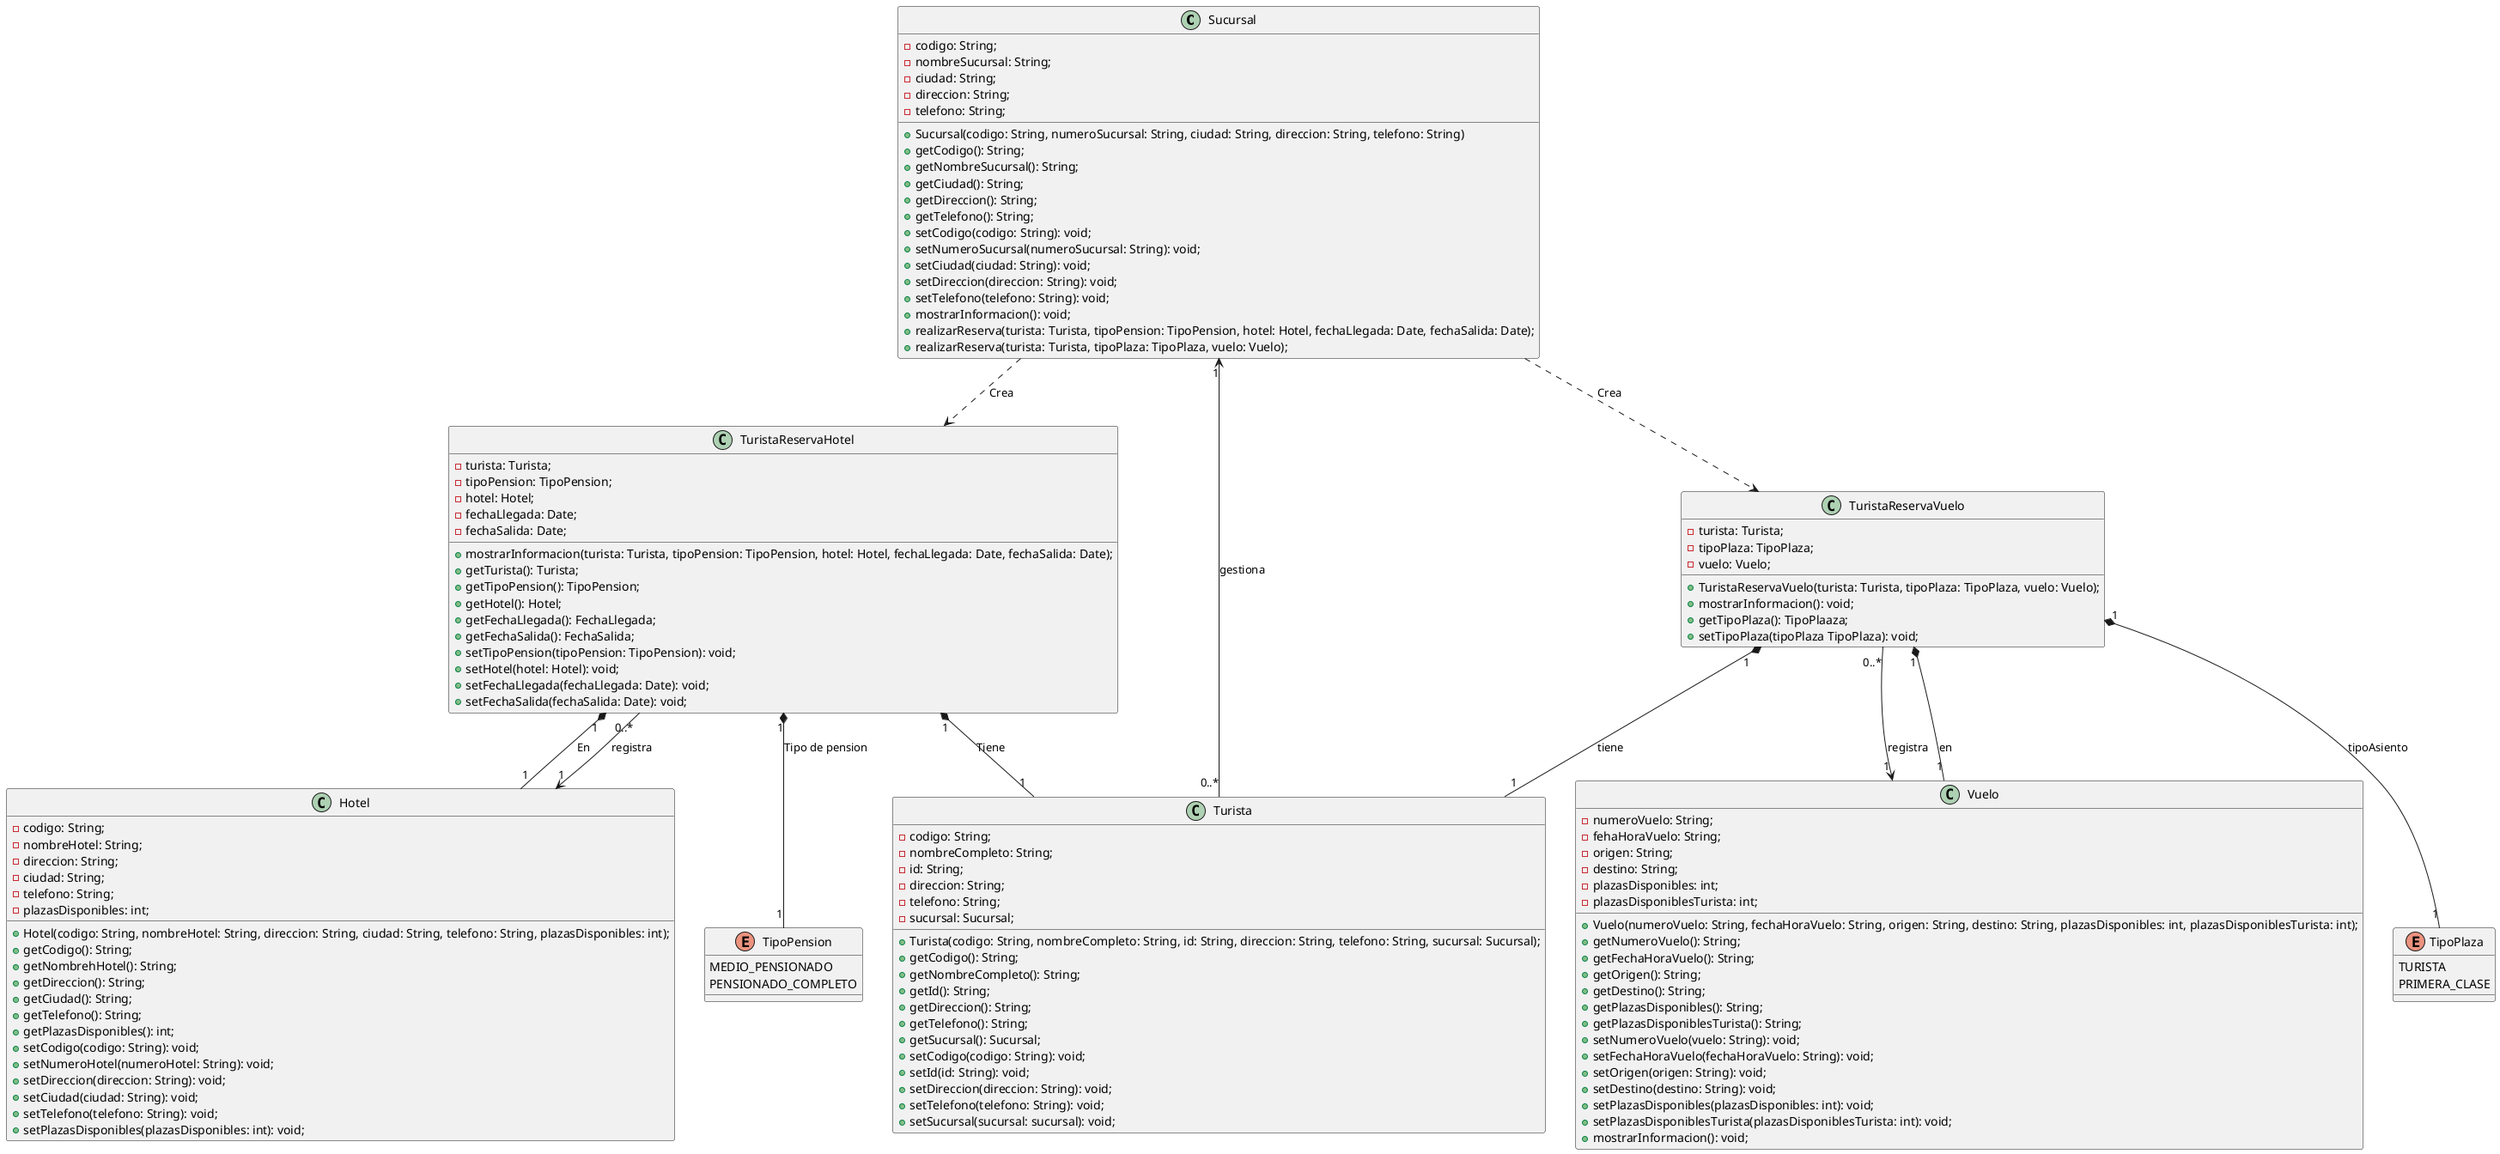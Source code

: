 @startuml

class Sucursal {
    - codigo: String;
    - nombreSucursal: String;
    - ciudad: String;
    - direccion: String;
    - telefono: String;
    + Sucursal(codigo: String, numeroSucursal: String, ciudad: String, direccion: String, telefono: String)
    + getCodigo(): String;
    + getNombreSucursal(): String;
    + getCiudad(): String;
    + getDireccion(): String;
    + getTelefono(): String;
    + setCodigo(codigo: String): void;
    + setNumeroSucursal(numeroSucursal: String): void;
    + setCiudad(ciudad: String): void;
    + setDireccion(direccion: String): void;
    + setTelefono(telefono: String): void;
    + mostrarInformacion(): void;
    + realizarReserva(turista: Turista, tipoPension: TipoPension, hotel: Hotel, fechaLlegada: Date, fechaSalida: Date);
    + realizarReserva(turista: Turista, tipoPlaza: TipoPlaza, vuelo: Vuelo);

}

class Hotel {
    - codigo: String;
    - nombreHotel: String;
    - direccion: String;
    - ciudad: String;
    - telefono: String;
    - plazasDisponibles: int;
    + Hotel(codigo: String, nombreHotel: String, direccion: String, ciudad: String, telefono: String, plazasDisponibles: int);
    + getCodigo(): String;
    + getNombrehHotel(): String;
    + getDireccion(): String;
    + getCiudad(): String;
    + getTelefono(): String;
    + getPlazasDisponibles(): int;
    + setCodigo(codigo: String): void;
    + setNumeroHotel(numeroHotel: String): void;
    + setDireccion(direccion: String): void;
    + setCiudad(ciudad: String): void;
    + setTelefono(telefono: String): void;
    + setPlazasDisponibles(plazasDisponibles: int): void;
}

class Vuelo {
    - numeroVuelo: String;
    - fehaHoraVuelo: String;
    - origen: String;
    - destino: String;
    - plazasDisponibles: int;
    - plazasDisponiblesTurista: int;
    + Vuelo(numeroVuelo: String, fechaHoraVuelo: String, origen: String, destino: String, plazasDisponibles: int, plazasDisponiblesTurista: int);
    + getNumeroVuelo(): String;
    + getFechaHoraVuelo(): String;
    + getOrigen(): String;
    + getDestino(): String;
    + getPlazasDisponibles(): String;
    + getPlazasDisponiblesTurista(): String;
    + setNumeroVuelo(vuelo: String): void;
    + setFechaHoraVuelo(fechaHoraVuelo: String): void;
    + setOrigen(origen: String): void;
    + setDestino(destino: String): void;
    + setPlazasDisponibles(plazasDisponibles: int): void;
    + setPlazasDisponiblesTurista(plazasDisponiblesTurista: int): void;
    + mostrarInformacion(): void;
}   

class Turista {
    - codigo: String;
    - nombreCompleto: String;
    - id: String;
    - direccion: String;
    - telefono: String;
    - sucursal: Sucursal;
    + Turista(codigo: String, nombreCompleto: String, id: String, direccion: String, telefono: String, sucursal: Sucursal);
    + getCodigo(): String;
    + getNombreCompleto(): String;
    + getId(): String;
    + getDireccion(): String;
    + getTelefono(): String;
    + getSucursal(): Sucursal;
    + setCodigo(codigo: String): void;
    + setId(id: String): void;
    + setDireccion(direccion: String): void;
    + setTelefono(telefono: String): void;
    + setSucursal(sucursal: sucursal): void;
}

class TuristaReservaHotel {
    - turista: Turista;
    - tipoPension: TipoPension;
    - hotel: Hotel;
    - fechaLlegada: Date;
    - fechaSalida: Date;
    + mostrarInformacion(turista: Turista, tipoPension: TipoPension, hotel: Hotel, fechaLlegada: Date, fechaSalida: Date);
    + getTurista(): Turista;
    + getTipoPension(): TipoPension;
    + getHotel(): Hotel;
    + getFechaLlegada(): FechaLlegada;
    + getFechaSalida(): FechaSalida;
    + setTipoPension(tipoPension: TipoPension): void;
    + setHotel(hotel: Hotel): void;
    + setFechaLlegada(fechaLlegada: Date): void;
    + setFechaSalida(fechaSalida: Date): void;


}

class TuristaReservaVuelo {
    - turista: Turista;
    - tipoPlaza: TipoPlaza;
    - vuelo: Vuelo;
    + TuristaReservaVuelo(turista: Turista, tipoPlaza: TipoPlaza, vuelo: Vuelo);
    + mostrarInformacion(): void;
    + getTipoPlaza(): TipoPlaaza;
    + setTipoPlaza(tipoPlaza TipoPlaza): void;

    
}

enum TipoPension {
    MEDIO_PENSIONADO
    PENSIONADO_COMPLETO
}

enum TipoPlaza {
    TURISTA
    PRIMERA_CLASE
}
'Cada turista debe estar asociado a una sucursal especifica
'Una sucursal puede tener muchos turistas
Sucursal "1" <-- "0..*" Turista : gestiona

'La sucursal realiza reservas creando objetos TuristeReservaHotel o TuristaReservaVuelo
Sucursal ..> TuristaReservaHotel : Crea
Sucursal ..> TuristaReservaVuelo : Crea

'TuristaReservaHotel contiene un Turista, un hotel, un TipoPension
TuristaReservaHotel "1" *-- "1" Turista : Tiene
TuristaReservaHotel "1" *-- "1" Hotel : En
TuristaReservaHotel "1" *-- "1" TipoPension : Tipo de pension


'TuristaReservaVuelo contiene un Turista, Vuelo y TipoPlaza
TuristaReservaVuelo "1" *-- "1" Turista : tiene
TuristaReservaVuelo "1" *-- "1" Vuelo : en
TuristaReservaVuelo "1" *-- "1" TipoPlaza : tipoAsiento

'Un Hotel puede tener muchas reservas
Hotel "1" <-- "0..*" TuristaReservaHotel : registra

'Un Vuelo puede tener muchas reservas
Vuelo "1" <-- "0..*" TuristaReservaVuelo : registra

@enduml
